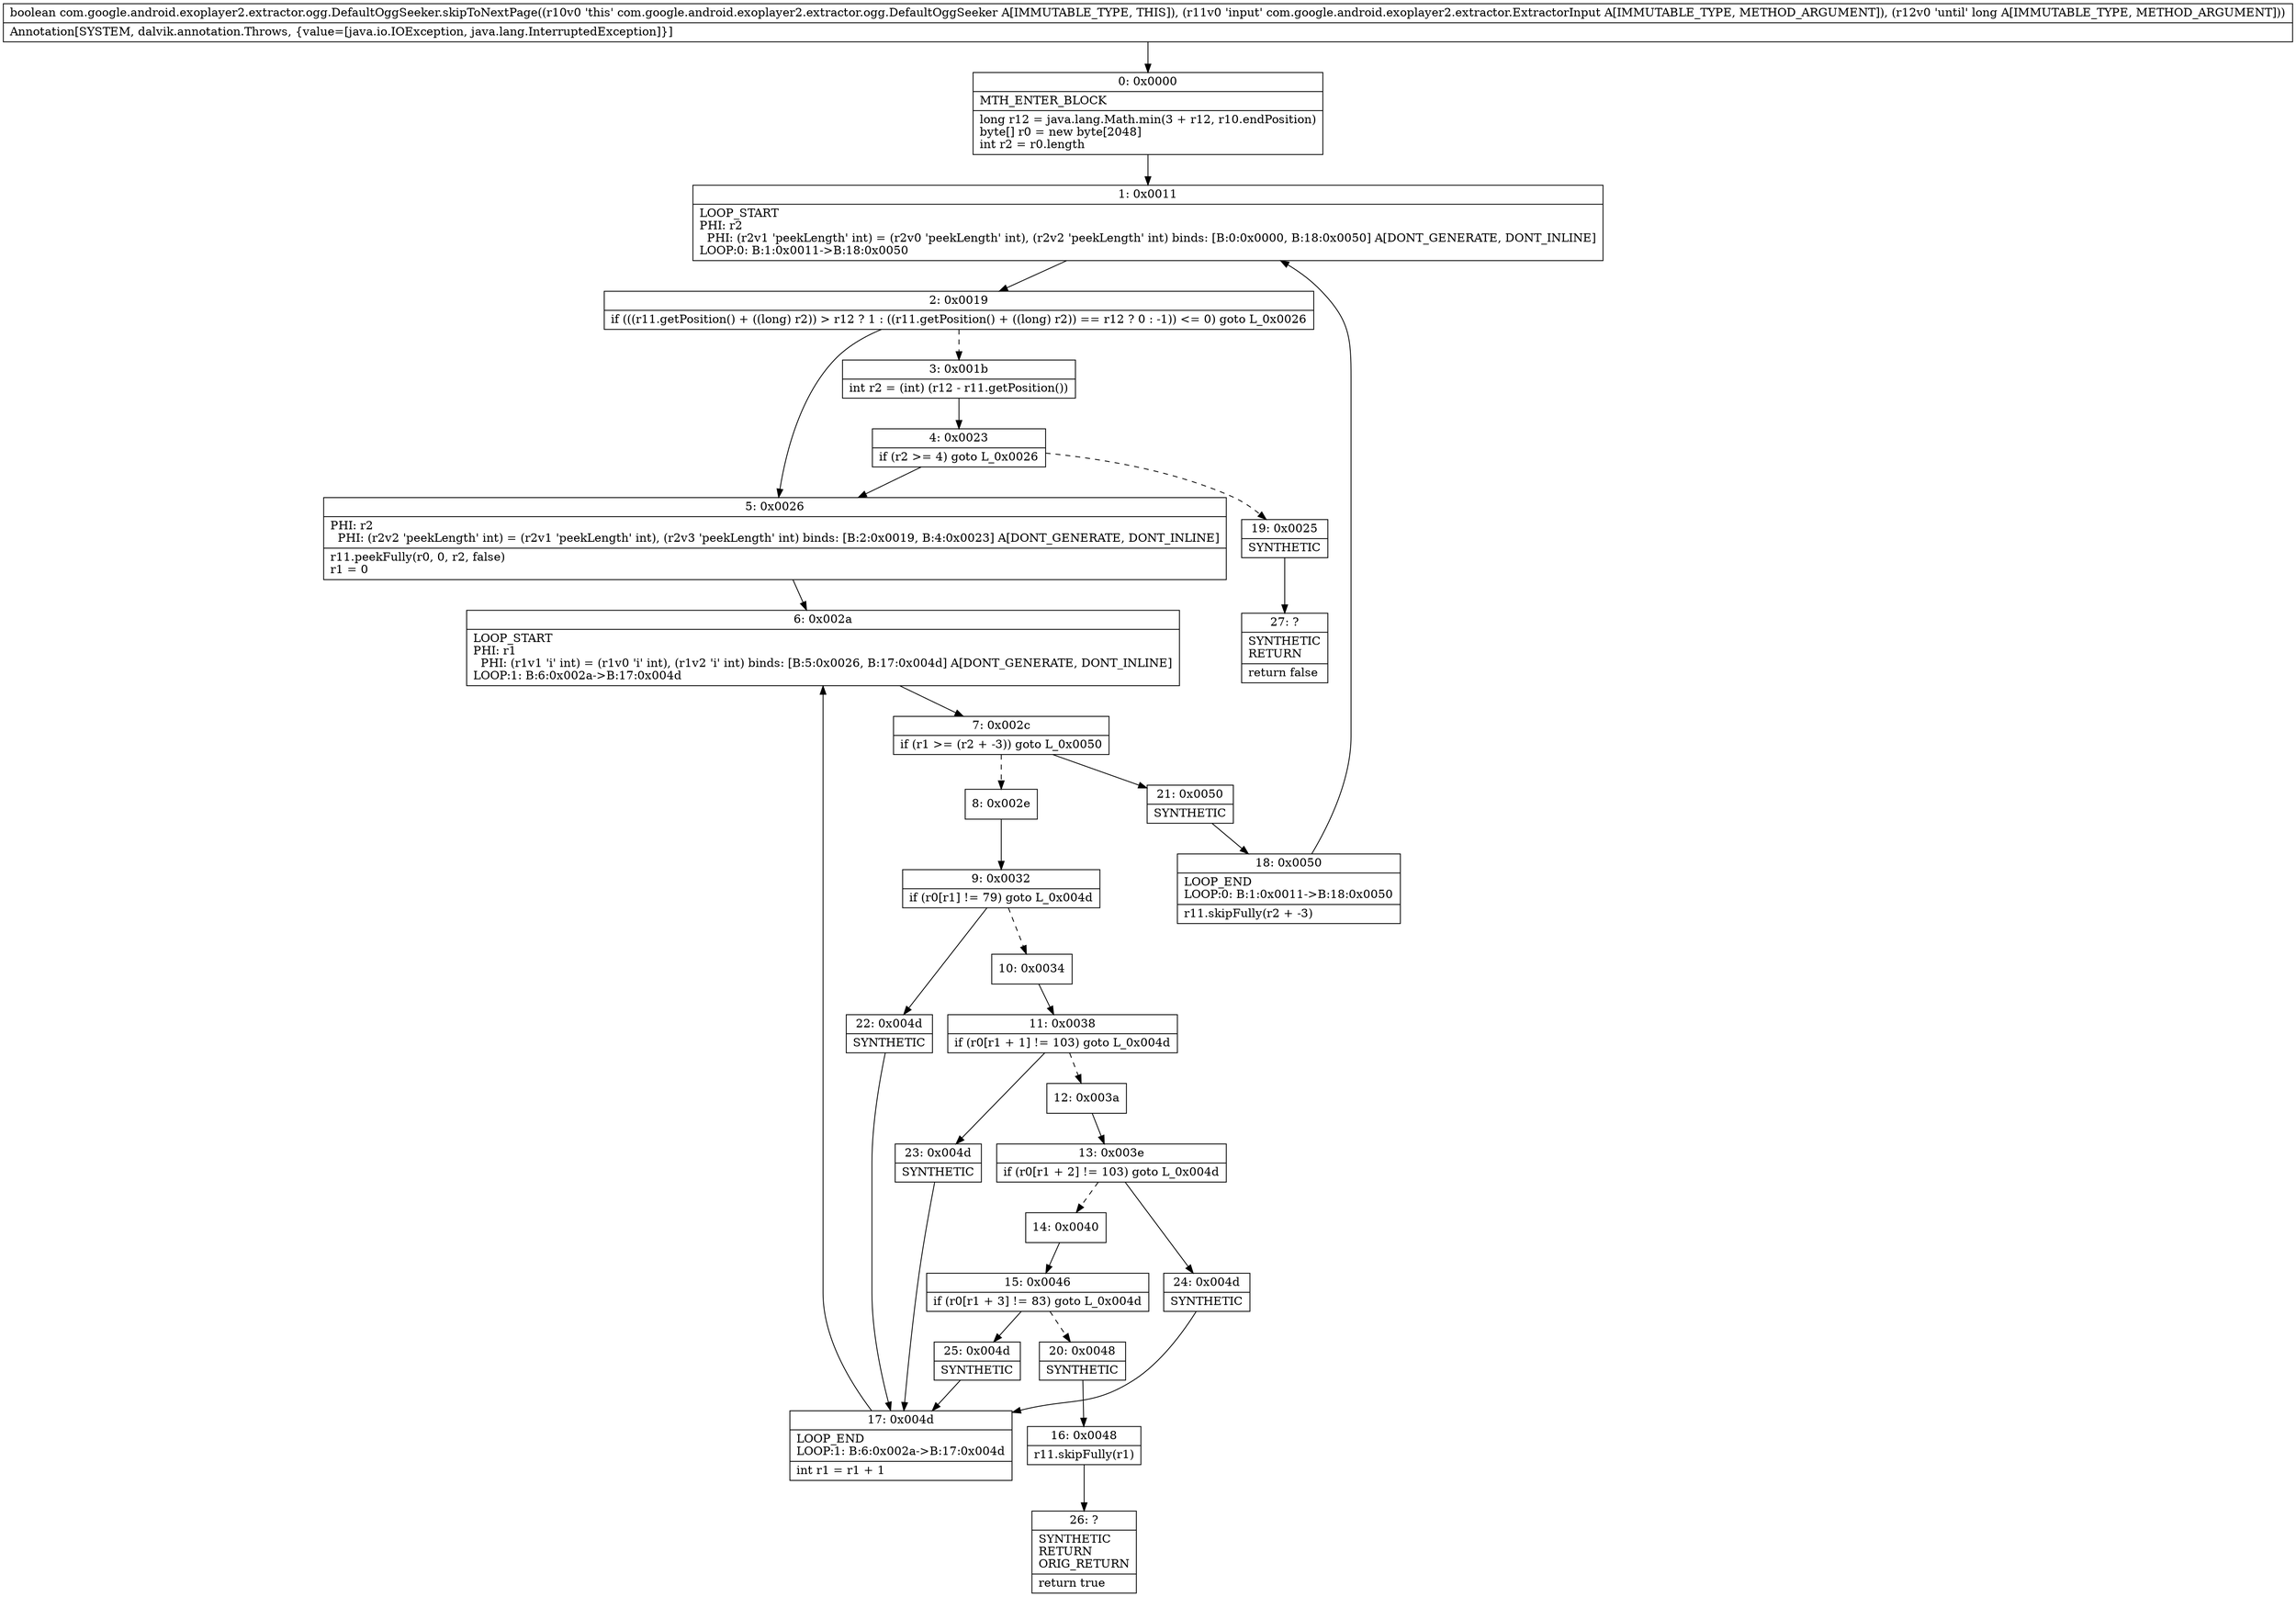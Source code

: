 digraph "CFG forcom.google.android.exoplayer2.extractor.ogg.DefaultOggSeeker.skipToNextPage(Lcom\/google\/android\/exoplayer2\/extractor\/ExtractorInput;J)Z" {
Node_0 [shape=record,label="{0\:\ 0x0000|MTH_ENTER_BLOCK\l|long r12 = java.lang.Math.min(3 + r12, r10.endPosition)\lbyte[] r0 = new byte[2048]\lint r2 = r0.length\l}"];
Node_1 [shape=record,label="{1\:\ 0x0011|LOOP_START\lPHI: r2 \l  PHI: (r2v1 'peekLength' int) = (r2v0 'peekLength' int), (r2v2 'peekLength' int) binds: [B:0:0x0000, B:18:0x0050] A[DONT_GENERATE, DONT_INLINE]\lLOOP:0: B:1:0x0011\-\>B:18:0x0050\l}"];
Node_2 [shape=record,label="{2\:\ 0x0019|if (((r11.getPosition() + ((long) r2)) \> r12 ? 1 : ((r11.getPosition() + ((long) r2)) == r12 ? 0 : \-1)) \<= 0) goto L_0x0026\l}"];
Node_3 [shape=record,label="{3\:\ 0x001b|int r2 = (int) (r12 \- r11.getPosition())\l}"];
Node_4 [shape=record,label="{4\:\ 0x0023|if (r2 \>= 4) goto L_0x0026\l}"];
Node_5 [shape=record,label="{5\:\ 0x0026|PHI: r2 \l  PHI: (r2v2 'peekLength' int) = (r2v1 'peekLength' int), (r2v3 'peekLength' int) binds: [B:2:0x0019, B:4:0x0023] A[DONT_GENERATE, DONT_INLINE]\l|r11.peekFully(r0, 0, r2, false)\lr1 = 0\l}"];
Node_6 [shape=record,label="{6\:\ 0x002a|LOOP_START\lPHI: r1 \l  PHI: (r1v1 'i' int) = (r1v0 'i' int), (r1v2 'i' int) binds: [B:5:0x0026, B:17:0x004d] A[DONT_GENERATE, DONT_INLINE]\lLOOP:1: B:6:0x002a\-\>B:17:0x004d\l}"];
Node_7 [shape=record,label="{7\:\ 0x002c|if (r1 \>= (r2 + \-3)) goto L_0x0050\l}"];
Node_8 [shape=record,label="{8\:\ 0x002e}"];
Node_9 [shape=record,label="{9\:\ 0x0032|if (r0[r1] != 79) goto L_0x004d\l}"];
Node_10 [shape=record,label="{10\:\ 0x0034}"];
Node_11 [shape=record,label="{11\:\ 0x0038|if (r0[r1 + 1] != 103) goto L_0x004d\l}"];
Node_12 [shape=record,label="{12\:\ 0x003a}"];
Node_13 [shape=record,label="{13\:\ 0x003e|if (r0[r1 + 2] != 103) goto L_0x004d\l}"];
Node_14 [shape=record,label="{14\:\ 0x0040}"];
Node_15 [shape=record,label="{15\:\ 0x0046|if (r0[r1 + 3] != 83) goto L_0x004d\l}"];
Node_16 [shape=record,label="{16\:\ 0x0048|r11.skipFully(r1)\l}"];
Node_17 [shape=record,label="{17\:\ 0x004d|LOOP_END\lLOOP:1: B:6:0x002a\-\>B:17:0x004d\l|int r1 = r1 + 1\l}"];
Node_18 [shape=record,label="{18\:\ 0x0050|LOOP_END\lLOOP:0: B:1:0x0011\-\>B:18:0x0050\l|r11.skipFully(r2 + \-3)\l}"];
Node_19 [shape=record,label="{19\:\ 0x0025|SYNTHETIC\l}"];
Node_20 [shape=record,label="{20\:\ 0x0048|SYNTHETIC\l}"];
Node_21 [shape=record,label="{21\:\ 0x0050|SYNTHETIC\l}"];
Node_22 [shape=record,label="{22\:\ 0x004d|SYNTHETIC\l}"];
Node_23 [shape=record,label="{23\:\ 0x004d|SYNTHETIC\l}"];
Node_24 [shape=record,label="{24\:\ 0x004d|SYNTHETIC\l}"];
Node_25 [shape=record,label="{25\:\ 0x004d|SYNTHETIC\l}"];
Node_26 [shape=record,label="{26\:\ ?|SYNTHETIC\lRETURN\lORIG_RETURN\l|return true\l}"];
Node_27 [shape=record,label="{27\:\ ?|SYNTHETIC\lRETURN\l|return false\l}"];
MethodNode[shape=record,label="{boolean com.google.android.exoplayer2.extractor.ogg.DefaultOggSeeker.skipToNextPage((r10v0 'this' com.google.android.exoplayer2.extractor.ogg.DefaultOggSeeker A[IMMUTABLE_TYPE, THIS]), (r11v0 'input' com.google.android.exoplayer2.extractor.ExtractorInput A[IMMUTABLE_TYPE, METHOD_ARGUMENT]), (r12v0 'until' long A[IMMUTABLE_TYPE, METHOD_ARGUMENT]))  | Annotation[SYSTEM, dalvik.annotation.Throws, \{value=[java.io.IOException, java.lang.InterruptedException]\}]\l}"];
MethodNode -> Node_0;
Node_0 -> Node_1;
Node_1 -> Node_2;
Node_2 -> Node_3[style=dashed];
Node_2 -> Node_5;
Node_3 -> Node_4;
Node_4 -> Node_5;
Node_4 -> Node_19[style=dashed];
Node_5 -> Node_6;
Node_6 -> Node_7;
Node_7 -> Node_8[style=dashed];
Node_7 -> Node_21;
Node_8 -> Node_9;
Node_9 -> Node_10[style=dashed];
Node_9 -> Node_22;
Node_10 -> Node_11;
Node_11 -> Node_12[style=dashed];
Node_11 -> Node_23;
Node_12 -> Node_13;
Node_13 -> Node_14[style=dashed];
Node_13 -> Node_24;
Node_14 -> Node_15;
Node_15 -> Node_20[style=dashed];
Node_15 -> Node_25;
Node_16 -> Node_26;
Node_17 -> Node_6;
Node_18 -> Node_1;
Node_19 -> Node_27;
Node_20 -> Node_16;
Node_21 -> Node_18;
Node_22 -> Node_17;
Node_23 -> Node_17;
Node_24 -> Node_17;
Node_25 -> Node_17;
}

